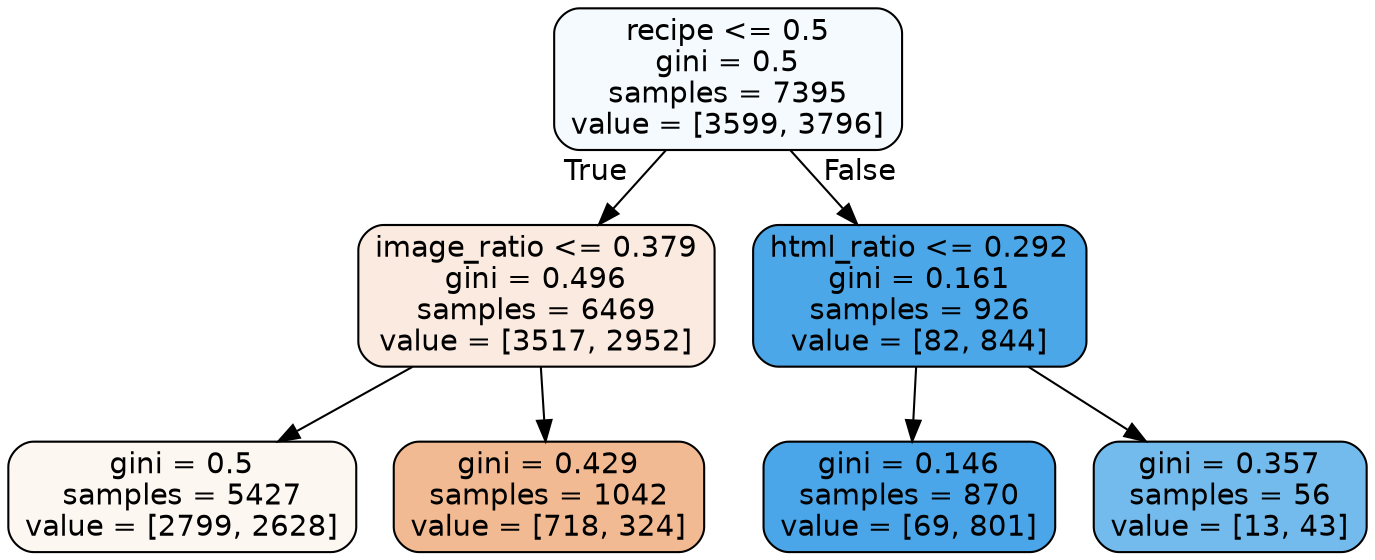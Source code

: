 digraph Tree {
node [shape=box, style="filled, rounded", color="black", fontname=helvetica] ;
edge [fontname=helvetica] ;
0 [label="recipe <= 0.5\ngini = 0.5\nsamples = 7395\nvalue = [3599, 3796]", fillcolor="#399de50d"] ;
1 [label="image_ratio <= 0.379\ngini = 0.496\nsamples = 6469\nvalue = [3517, 2952]", fillcolor="#e5813929"] ;
0 -> 1 [labeldistance=2.5, labelangle=45, headlabel="True"] ;
2 [label="gini = 0.5\nsamples = 5427\nvalue = [2799, 2628]", fillcolor="#e5813910"] ;
1 -> 2 ;
3 [label="gini = 0.429\nsamples = 1042\nvalue = [718, 324]", fillcolor="#e581398c"] ;
1 -> 3 ;
4 [label="html_ratio <= 0.292\ngini = 0.161\nsamples = 926\nvalue = [82, 844]", fillcolor="#399de5e6"] ;
0 -> 4 [labeldistance=2.5, labelangle=-45, headlabel="False"] ;
5 [label="gini = 0.146\nsamples = 870\nvalue = [69, 801]", fillcolor="#399de5e9"] ;
4 -> 5 ;
6 [label="gini = 0.357\nsamples = 56\nvalue = [13, 43]", fillcolor="#399de5b2"] ;
4 -> 6 ;
}